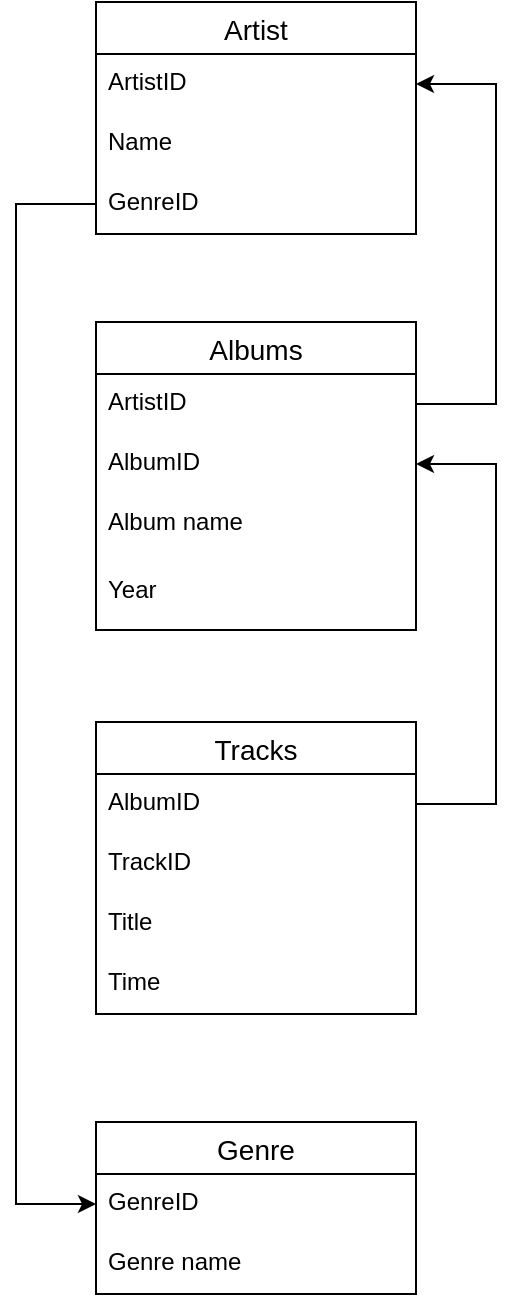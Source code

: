 <mxfile version="13.9.9" type="device"><diagram id="XKB13dEVoD_WA2yF8YYm" name="Страница 1"><mxGraphModel dx="870" dy="806" grid="1" gridSize="10" guides="1" tooltips="1" connect="1" arrows="1" fold="1" page="1" pageScale="1" pageWidth="827" pageHeight="1169" math="0" shadow="0"><root><mxCell id="0"/><mxCell id="1" parent="0"/><mxCell id="lev0BeTbPNAyUOjGqHtV-58" value="Albums" style="swimlane;fontStyle=0;childLayout=stackLayout;horizontal=1;startSize=26;horizontalStack=0;resizeParent=1;resizeParentMax=0;resizeLast=0;collapsible=1;marginBottom=0;align=center;fontSize=14;" parent="1" vertex="1"><mxGeometry x="80" y="200" width="160" height="154" as="geometry"/></mxCell><mxCell id="lev0BeTbPNAyUOjGqHtV-59" value="ArtistID" style="text;strokeColor=none;fillColor=none;spacingLeft=4;spacingRight=4;overflow=hidden;rotatable=0;points=[[0,0.5],[1,0.5]];portConstraint=eastwest;fontSize=12;" parent="lev0BeTbPNAyUOjGqHtV-58" vertex="1"><mxGeometry y="26" width="160" height="30" as="geometry"/></mxCell><mxCell id="lev0BeTbPNAyUOjGqHtV-60" value="AlbumID" style="text;strokeColor=none;fillColor=none;spacingLeft=4;spacingRight=4;overflow=hidden;rotatable=0;points=[[0,0.5],[1,0.5]];portConstraint=eastwest;fontSize=12;" parent="lev0BeTbPNAyUOjGqHtV-58" vertex="1"><mxGeometry y="56" width="160" height="30" as="geometry"/></mxCell><mxCell id="lev0BeTbPNAyUOjGqHtV-61" value="Album name" style="text;strokeColor=none;fillColor=none;spacingLeft=4;spacingRight=4;overflow=hidden;rotatable=0;points=[[0,0.5],[1,0.5]];portConstraint=eastwest;fontSize=12;" parent="lev0BeTbPNAyUOjGqHtV-58" vertex="1"><mxGeometry y="86" width="160" height="34" as="geometry"/></mxCell><mxCell id="lev0BeTbPNAyUOjGqHtV-74" value="Year" style="text;strokeColor=none;fillColor=none;spacingLeft=4;spacingRight=4;overflow=hidden;rotatable=0;points=[[0,0.5],[1,0.5]];portConstraint=eastwest;fontSize=12;" parent="lev0BeTbPNAyUOjGqHtV-58" vertex="1"><mxGeometry y="120" width="160" height="34" as="geometry"/></mxCell><mxCell id="lev0BeTbPNAyUOjGqHtV-62" value="Tracks" style="swimlane;fontStyle=0;childLayout=stackLayout;horizontal=1;startSize=26;horizontalStack=0;resizeParent=1;resizeParentMax=0;resizeLast=0;collapsible=1;marginBottom=0;align=center;fontSize=14;" parent="1" vertex="1"><mxGeometry x="80" y="400" width="160" height="146" as="geometry"/></mxCell><mxCell id="lev0BeTbPNAyUOjGqHtV-63" value="AlbumID" style="text;strokeColor=none;fillColor=none;spacingLeft=4;spacingRight=4;overflow=hidden;rotatable=0;points=[[0,0.5],[1,0.5]];portConstraint=eastwest;fontSize=12;" parent="lev0BeTbPNAyUOjGqHtV-62" vertex="1"><mxGeometry y="26" width="160" height="30" as="geometry"/></mxCell><mxCell id="lev0BeTbPNAyUOjGqHtV-64" value="TrackID" style="text;strokeColor=none;fillColor=none;spacingLeft=4;spacingRight=4;overflow=hidden;rotatable=0;points=[[0,0.5],[1,0.5]];portConstraint=eastwest;fontSize=12;" parent="lev0BeTbPNAyUOjGqHtV-62" vertex="1"><mxGeometry y="56" width="160" height="30" as="geometry"/></mxCell><mxCell id="lev0BeTbPNAyUOjGqHtV-65" value="Title" style="text;strokeColor=none;fillColor=none;spacingLeft=4;spacingRight=4;overflow=hidden;rotatable=0;points=[[0,0.5],[1,0.5]];portConstraint=eastwest;fontSize=12;" parent="lev0BeTbPNAyUOjGqHtV-62" vertex="1"><mxGeometry y="86" width="160" height="30" as="geometry"/></mxCell><mxCell id="MZSkqX_Ck4U_Cw7trpvo-1" value="Time" style="text;strokeColor=none;fillColor=none;spacingLeft=4;spacingRight=4;overflow=hidden;rotatable=0;points=[[0,0.5],[1,0.5]];portConstraint=eastwest;fontSize=12;" vertex="1" parent="lev0BeTbPNAyUOjGqHtV-62"><mxGeometry y="116" width="160" height="30" as="geometry"/></mxCell><mxCell id="lev0BeTbPNAyUOjGqHtV-66" value="Genre" style="swimlane;fontStyle=0;childLayout=stackLayout;horizontal=1;startSize=26;horizontalStack=0;resizeParent=1;resizeParentMax=0;resizeLast=0;collapsible=1;marginBottom=0;align=center;fontSize=14;" parent="1" vertex="1"><mxGeometry x="80" y="600" width="160" height="86" as="geometry"/></mxCell><mxCell id="lev0BeTbPNAyUOjGqHtV-75" value="GenreID" style="text;strokeColor=none;fillColor=none;spacingLeft=4;spacingRight=4;overflow=hidden;rotatable=0;points=[[0,0.5],[1,0.5]];portConstraint=eastwest;fontSize=12;" parent="lev0BeTbPNAyUOjGqHtV-66" vertex="1"><mxGeometry y="26" width="160" height="30" as="geometry"/></mxCell><mxCell id="lev0BeTbPNAyUOjGqHtV-67" value="Genre name" style="text;strokeColor=none;fillColor=none;spacingLeft=4;spacingRight=4;overflow=hidden;rotatable=0;points=[[0,0.5],[1,0.5]];portConstraint=eastwest;fontSize=12;" parent="lev0BeTbPNAyUOjGqHtV-66" vertex="1"><mxGeometry y="56" width="160" height="30" as="geometry"/></mxCell><mxCell id="lev0BeTbPNAyUOjGqHtV-70" value="Artist" style="swimlane;fontStyle=0;childLayout=stackLayout;horizontal=1;startSize=26;horizontalStack=0;resizeParent=1;resizeParentMax=0;resizeLast=0;collapsible=1;marginBottom=0;align=center;fontSize=14;" parent="1" vertex="1"><mxGeometry x="80" y="40" width="160" height="116" as="geometry"/></mxCell><mxCell id="lev0BeTbPNAyUOjGqHtV-71" value="ArtistID" style="text;strokeColor=none;fillColor=none;spacingLeft=4;spacingRight=4;overflow=hidden;rotatable=0;points=[[0,0.5],[1,0.5]];portConstraint=eastwest;fontSize=12;" parent="lev0BeTbPNAyUOjGqHtV-70" vertex="1"><mxGeometry y="26" width="160" height="30" as="geometry"/></mxCell><mxCell id="lev0BeTbPNAyUOjGqHtV-72" value="Name" style="text;strokeColor=none;fillColor=none;spacingLeft=4;spacingRight=4;overflow=hidden;rotatable=0;points=[[0,0.5],[1,0.5]];portConstraint=eastwest;fontSize=12;" parent="lev0BeTbPNAyUOjGqHtV-70" vertex="1"><mxGeometry y="56" width="160" height="30" as="geometry"/></mxCell><mxCell id="lev0BeTbPNAyUOjGqHtV-73" value="GenreID" style="text;strokeColor=none;fillColor=none;spacingLeft=4;spacingRight=4;overflow=hidden;rotatable=0;points=[[0,0.5],[1,0.5]];portConstraint=eastwest;fontSize=12;" parent="lev0BeTbPNAyUOjGqHtV-70" vertex="1"><mxGeometry y="86" width="160" height="30" as="geometry"/></mxCell><mxCell id="lev0BeTbPNAyUOjGqHtV-77" style="edgeStyle=orthogonalEdgeStyle;rounded=0;orthogonalLoop=1;jettySize=auto;html=1;exitX=0;exitY=0.5;exitDx=0;exitDy=0;entryX=0;entryY=0.5;entryDx=0;entryDy=0;" parent="lev0BeTbPNAyUOjGqHtV-70" source="lev0BeTbPNAyUOjGqHtV-72" target="lev0BeTbPNAyUOjGqHtV-72" edge="1"><mxGeometry relative="1" as="geometry"><mxPoint x="-40" y="71" as="targetPoint"/><Array as="points"/></mxGeometry></mxCell><mxCell id="MZSkqX_Ck4U_Cw7trpvo-3" style="edgeStyle=orthogonalEdgeStyle;rounded=0;orthogonalLoop=1;jettySize=auto;html=1;exitX=0;exitY=0.5;exitDx=0;exitDy=0;entryX=0;entryY=0.5;entryDx=0;entryDy=0;" edge="1" parent="1" source="lev0BeTbPNAyUOjGqHtV-73" target="lev0BeTbPNAyUOjGqHtV-75"><mxGeometry relative="1" as="geometry"><mxPoint x="40" y="640" as="targetPoint"/><Array as="points"><mxPoint x="40" y="141"/><mxPoint x="40" y="641"/></Array></mxGeometry></mxCell><mxCell id="MZSkqX_Ck4U_Cw7trpvo-6" style="edgeStyle=orthogonalEdgeStyle;rounded=0;orthogonalLoop=1;jettySize=auto;html=1;exitX=1;exitY=0.5;exitDx=0;exitDy=0;entryX=1;entryY=0.5;entryDx=0;entryDy=0;" edge="1" parent="1" source="lev0BeTbPNAyUOjGqHtV-63" target="lev0BeTbPNAyUOjGqHtV-60"><mxGeometry relative="1" as="geometry"><Array as="points"><mxPoint x="280" y="441"/><mxPoint x="280" y="271"/></Array></mxGeometry></mxCell><mxCell id="MZSkqX_Ck4U_Cw7trpvo-7" style="edgeStyle=orthogonalEdgeStyle;rounded=0;orthogonalLoop=1;jettySize=auto;html=1;exitX=1;exitY=0.5;exitDx=0;exitDy=0;entryX=1;entryY=0.5;entryDx=0;entryDy=0;" edge="1" parent="1" source="lev0BeTbPNAyUOjGqHtV-59" target="lev0BeTbPNAyUOjGqHtV-71"><mxGeometry relative="1" as="geometry"><Array as="points"><mxPoint x="280" y="241"/><mxPoint x="280" y="81"/></Array></mxGeometry></mxCell></root></mxGraphModel></diagram></mxfile>